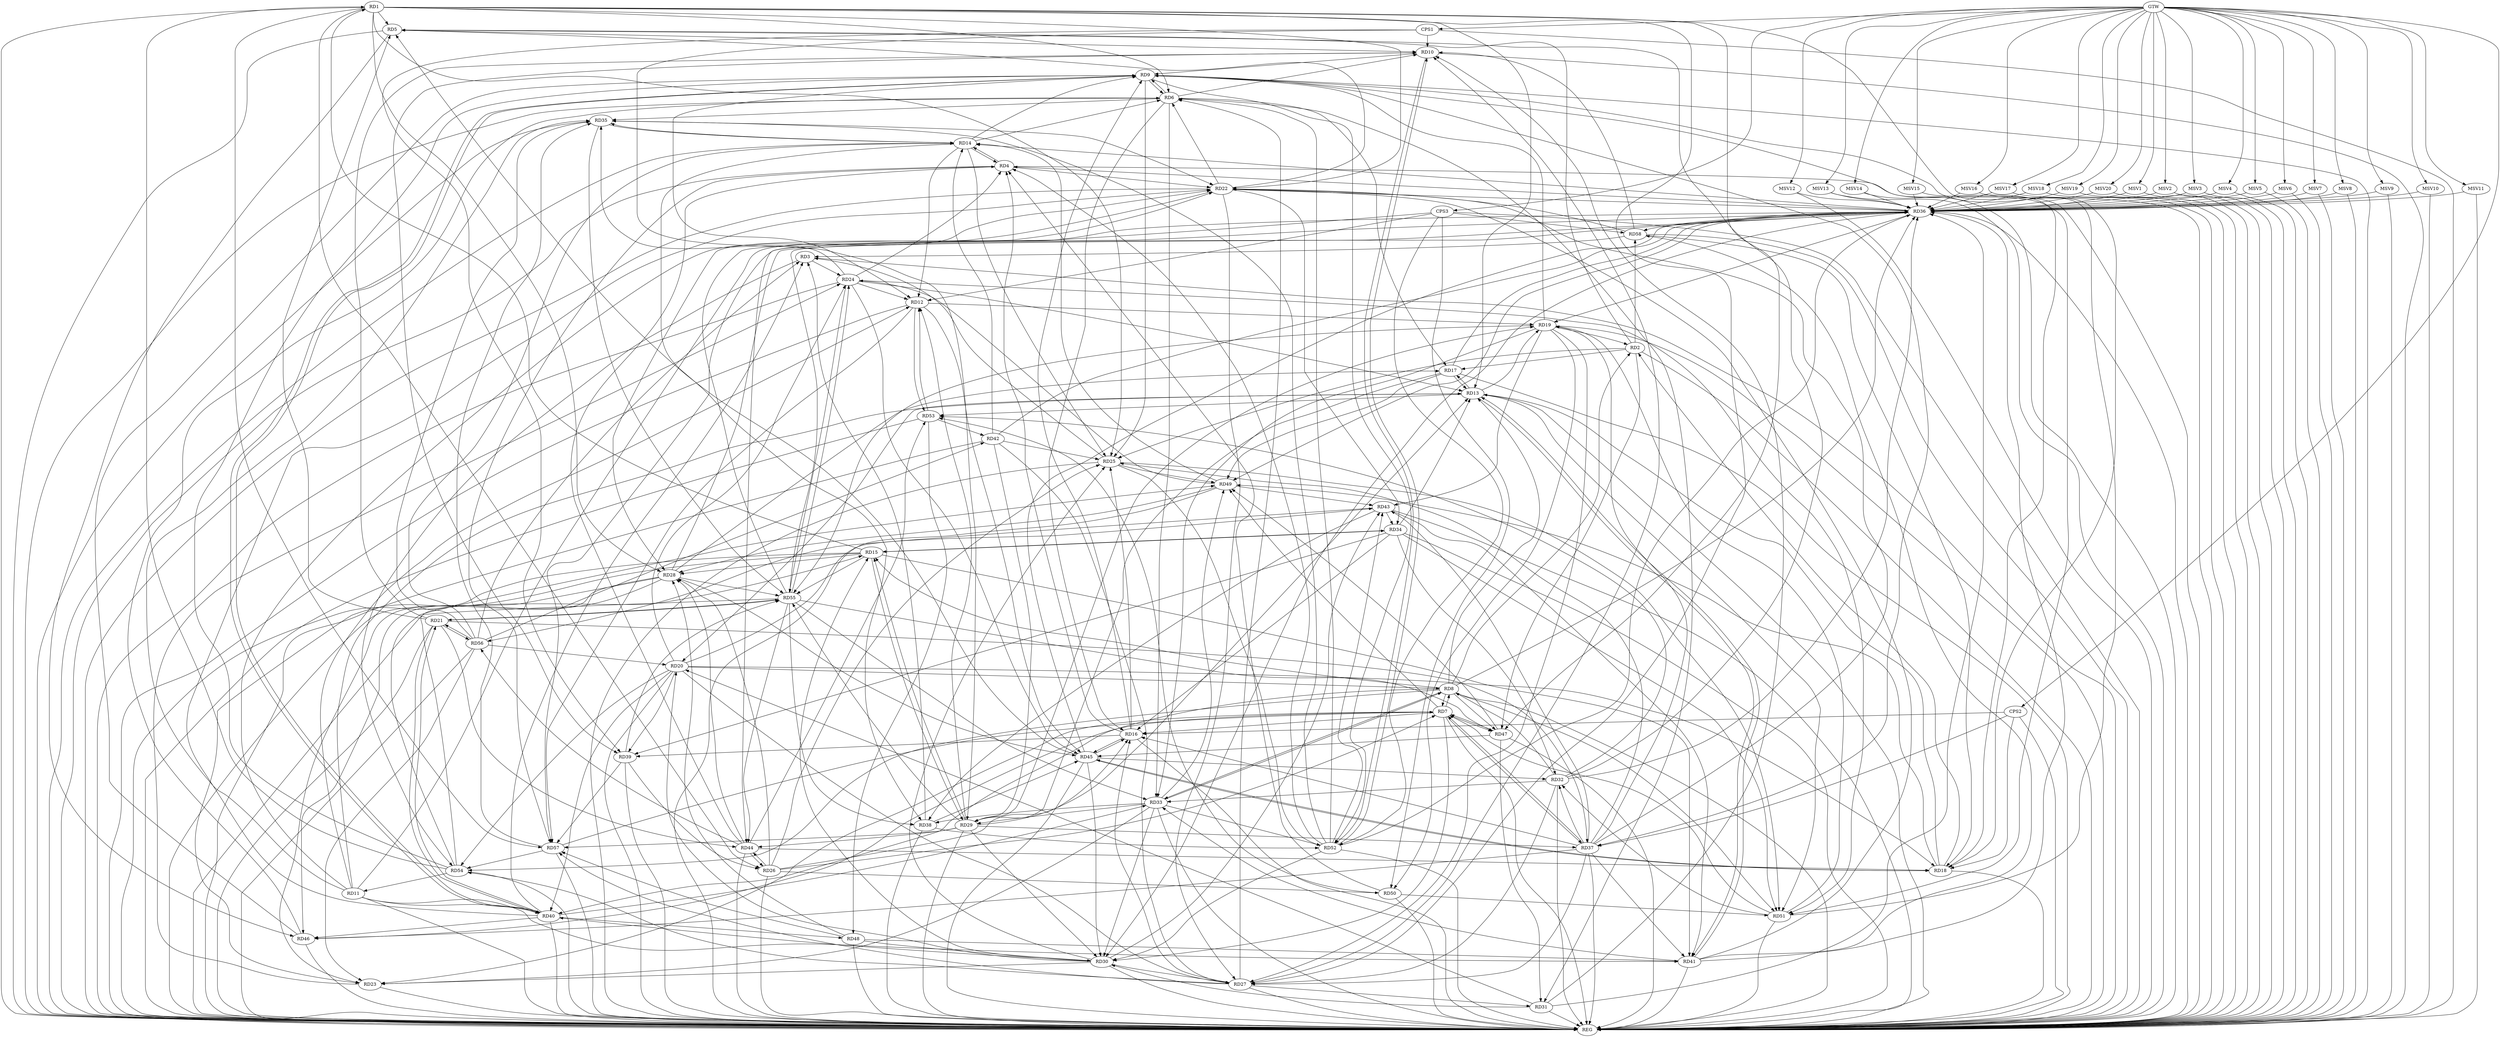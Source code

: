 strict digraph G {
  RD1 [ label="RD1" ];
  RD2 [ label="RD2" ];
  RD3 [ label="RD3" ];
  RD4 [ label="RD4" ];
  RD5 [ label="RD5" ];
  RD6 [ label="RD6" ];
  RD7 [ label="RD7" ];
  RD8 [ label="RD8" ];
  RD9 [ label="RD9" ];
  RD10 [ label="RD10" ];
  RD11 [ label="RD11" ];
  RD12 [ label="RD12" ];
  RD13 [ label="RD13" ];
  RD14 [ label="RD14" ];
  RD15 [ label="RD15" ];
  RD16 [ label="RD16" ];
  RD17 [ label="RD17" ];
  RD18 [ label="RD18" ];
  RD19 [ label="RD19" ];
  RD20 [ label="RD20" ];
  RD21 [ label="RD21" ];
  RD22 [ label="RD22" ];
  RD23 [ label="RD23" ];
  RD24 [ label="RD24" ];
  RD25 [ label="RD25" ];
  RD26 [ label="RD26" ];
  RD27 [ label="RD27" ];
  RD28 [ label="RD28" ];
  RD29 [ label="RD29" ];
  RD30 [ label="RD30" ];
  RD31 [ label="RD31" ];
  RD32 [ label="RD32" ];
  RD33 [ label="RD33" ];
  RD34 [ label="RD34" ];
  RD35 [ label="RD35" ];
  RD36 [ label="RD36" ];
  RD37 [ label="RD37" ];
  RD38 [ label="RD38" ];
  RD39 [ label="RD39" ];
  RD40 [ label="RD40" ];
  RD41 [ label="RD41" ];
  RD42 [ label="RD42" ];
  RD43 [ label="RD43" ];
  RD44 [ label="RD44" ];
  RD45 [ label="RD45" ];
  RD46 [ label="RD46" ];
  RD47 [ label="RD47" ];
  RD48 [ label="RD48" ];
  RD49 [ label="RD49" ];
  RD50 [ label="RD50" ];
  RD51 [ label="RD51" ];
  RD52 [ label="RD52" ];
  RD53 [ label="RD53" ];
  RD54 [ label="RD54" ];
  RD55 [ label="RD55" ];
  RD56 [ label="RD56" ];
  RD57 [ label="RD57" ];
  RD58 [ label="RD58" ];
  CPS1 [ label="CPS1" ];
  CPS2 [ label="CPS2" ];
  CPS3 [ label="CPS3" ];
  GTW [ label="GTW" ];
  REG [ label="REG" ];
  MSV1 [ label="MSV1" ];
  MSV2 [ label="MSV2" ];
  MSV3 [ label="MSV3" ];
  MSV4 [ label="MSV4" ];
  MSV5 [ label="MSV5" ];
  MSV6 [ label="MSV6" ];
  MSV7 [ label="MSV7" ];
  MSV8 [ label="MSV8" ];
  MSV9 [ label="MSV9" ];
  MSV10 [ label="MSV10" ];
  MSV11 [ label="MSV11" ];
  MSV12 [ label="MSV12" ];
  MSV13 [ label="MSV13" ];
  MSV14 [ label="MSV14" ];
  MSV15 [ label="MSV15" ];
  MSV16 [ label="MSV16" ];
  MSV17 [ label="MSV17" ];
  MSV18 [ label="MSV18" ];
  MSV19 [ label="MSV19" ];
  MSV20 [ label="MSV20" ];
  RD1 -> RD5;
  RD1 -> RD6;
  RD1 -> RD13;
  RD15 -> RD1;
  RD1 -> RD18;
  RD1 -> RD22;
  RD1 -> RD25;
  RD1 -> RD26;
  RD1 -> RD27;
  RD1 -> RD28;
  RD1 -> RD47;
  RD54 -> RD1;
  RD1 -> RD57;
  RD2 -> RD5;
  RD8 -> RD2;
  RD2 -> RD17;
  RD18 -> RD2;
  RD19 -> RD2;
  RD2 -> RD25;
  RD2 -> RD47;
  RD2 -> RD58;
  RD3 -> RD24;
  RD25 -> RD3;
  RD38 -> RD3;
  RD40 -> RD3;
  RD3 -> RD54;
  RD56 -> RD3;
  RD58 -> RD3;
  RD4 -> RD14;
  RD14 -> RD4;
  RD16 -> RD4;
  RD4 -> RD22;
  RD24 -> RD4;
  RD36 -> RD4;
  RD44 -> RD4;
  RD50 -> RD4;
  RD4 -> RD51;
  RD52 -> RD4;
  RD4 -> RD57;
  RD5 -> RD10;
  RD21 -> RD5;
  RD22 -> RD5;
  RD32 -> RD5;
  RD45 -> RD5;
  RD5 -> RD46;
  RD6 -> RD9;
  RD9 -> RD6;
  RD6 -> RD10;
  RD14 -> RD6;
  RD6 -> RD16;
  RD6 -> RD17;
  RD22 -> RD6;
  RD27 -> RD6;
  RD6 -> RD31;
  RD6 -> RD33;
  RD6 -> RD35;
  RD46 -> RD6;
  RD52 -> RD6;
  RD7 -> RD8;
  RD8 -> RD7;
  RD7 -> RD16;
  RD7 -> RD23;
  RD26 -> RD7;
  RD7 -> RD30;
  RD7 -> RD37;
  RD37 -> RD7;
  RD7 -> RD46;
  RD7 -> RD47;
  RD47 -> RD7;
  RD7 -> RD49;
  RD51 -> RD7;
  RD57 -> RD7;
  RD8 -> RD13;
  RD8 -> RD15;
  RD20 -> RD8;
  RD32 -> RD8;
  RD8 -> RD33;
  RD33 -> RD8;
  RD8 -> RD36;
  RD8 -> RD40;
  RD8 -> RD47;
  RD8 -> RD51;
  RD8 -> RD54;
  RD10 -> RD9;
  RD9 -> RD12;
  RD14 -> RD9;
  RD16 -> RD9;
  RD18 -> RD9;
  RD19 -> RD9;
  RD9 -> RD25;
  RD9 -> RD37;
  RD9 -> RD40;
  RD40 -> RD9;
  RD46 -> RD9;
  RD51 -> RD9;
  RD9 -> RD52;
  RD54 -> RD9;
  RD21 -> RD10;
  RD27 -> RD10;
  RD31 -> RD10;
  RD10 -> RD39;
  RD10 -> RD52;
  RD52 -> RD10;
  RD58 -> RD10;
  RD11 -> RD12;
  RD11 -> RD13;
  RD11 -> RD22;
  RD11 -> RD35;
  RD11 -> RD36;
  RD11 -> RD40;
  RD11 -> RD41;
  RD54 -> RD11;
  RD14 -> RD12;
  RD12 -> RD19;
  RD24 -> RD12;
  RD29 -> RD12;
  RD12 -> RD45;
  RD12 -> RD53;
  RD53 -> RD12;
  RD12 -> RD57;
  RD13 -> RD17;
  RD17 -> RD13;
  RD18 -> RD13;
  RD13 -> RD19;
  RD13 -> RD20;
  RD24 -> RD13;
  RD29 -> RD13;
  RD34 -> RD13;
  RD13 -> RD41;
  RD41 -> RD13;
  RD13 -> RD51;
  RD13 -> RD53;
  RD14 -> RD25;
  RD14 -> RD35;
  RD35 -> RD14;
  RD36 -> RD14;
  RD14 -> RD38;
  RD42 -> RD14;
  RD49 -> RD14;
  RD56 -> RD14;
  RD15 -> RD23;
  RD15 -> RD28;
  RD15 -> RD29;
  RD29 -> RD15;
  RD30 -> RD15;
  RD15 -> RD34;
  RD34 -> RD15;
  RD15 -> RD41;
  RD54 -> RD15;
  RD15 -> RD55;
  RD16 -> RD25;
  RD26 -> RD16;
  RD27 -> RD16;
  RD34 -> RD16;
  RD37 -> RD16;
  RD16 -> RD39;
  RD16 -> RD45;
  RD45 -> RD16;
  RD28 -> RD17;
  RD17 -> RD29;
  RD17 -> RD36;
  RD17 -> RD49;
  RD20 -> RD18;
  RD44 -> RD18;
  RD18 -> RD45;
  RD45 -> RD18;
  RD18 -> RD49;
  RD58 -> RD18;
  RD19 -> RD27;
  RD29 -> RD19;
  RD19 -> RD33;
  RD36 -> RD19;
  RD37 -> RD19;
  RD19 -> RD43;
  RD19 -> RD50;
  RD51 -> RD19;
  RD19 -> RD55;
  RD20 -> RD24;
  RD20 -> RD27;
  RD30 -> RD20;
  RD31 -> RD20;
  RD20 -> RD39;
  RD20 -> RD40;
  RD20 -> RD43;
  RD20 -> RD54;
  RD56 -> RD20;
  RD21 -> RD37;
  RD21 -> RD40;
  RD40 -> RD21;
  RD21 -> RD44;
  RD21 -> RD55;
  RD55 -> RD21;
  RD21 -> RD56;
  RD56 -> RD21;
  RD22 -> RD27;
  RD22 -> RD28;
  RD22 -> RD34;
  RD35 -> RD22;
  RD22 -> RD36;
  RD37 -> RD22;
  RD40 -> RD22;
  RD41 -> RD22;
  RD55 -> RD22;
  RD58 -> RD22;
  RD23 -> RD24;
  RD28 -> RD23;
  RD30 -> RD23;
  RD33 -> RD23;
  RD56 -> RD23;
  RD24 -> RD35;
  RD24 -> RD45;
  RD49 -> RD24;
  RD24 -> RD51;
  RD24 -> RD55;
  RD55 -> RD24;
  RD26 -> RD25;
  RD30 -> RD25;
  RD37 -> RD25;
  RD42 -> RD25;
  RD25 -> RD49;
  RD25 -> RD51;
  RD25 -> RD52;
  RD26 -> RD28;
  RD39 -> RD26;
  RD26 -> RD44;
  RD44 -> RD26;
  RD26 -> RD50;
  RD30 -> RD27;
  RD27 -> RD31;
  RD32 -> RD27;
  RD37 -> RD27;
  RD42 -> RD27;
  RD27 -> RD54;
  RD27 -> RD57;
  RD28 -> RD36;
  RD44 -> RD28;
  RD28 -> RD45;
  RD28 -> RD46;
  RD48 -> RD28;
  RD49 -> RD28;
  RD28 -> RD55;
  RD29 -> RD30;
  RD33 -> RD29;
  RD29 -> RD37;
  RD42 -> RD29;
  RD29 -> RD44;
  RD29 -> RD55;
  RD29 -> RD57;
  RD31 -> RD30;
  RD33 -> RD30;
  RD36 -> RD30;
  RD30 -> RD40;
  RD30 -> RD43;
  RD45 -> RD30;
  RD48 -> RD30;
  RD52 -> RD30;
  RD31 -> RD36;
  RD47 -> RD31;
  RD32 -> RD33;
  RD34 -> RD32;
  RD32 -> RD36;
  RD37 -> RD32;
  RD45 -> RD32;
  RD51 -> RD32;
  RD32 -> RD53;
  RD33 -> RD38;
  RD40 -> RD33;
  RD41 -> RD33;
  RD33 -> RD49;
  RD33 -> RD52;
  RD55 -> RD33;
  RD34 -> RD39;
  RD43 -> RD34;
  RD34 -> RD51;
  RD52 -> RD35;
  RD35 -> RD55;
  RD56 -> RD35;
  RD57 -> RD35;
  RD41 -> RD36;
  RD42 -> RD36;
  RD45 -> RD36;
  RD36 -> RD49;
  RD52 -> RD36;
  RD36 -> RD55;
  RD36 -> RD57;
  RD36 -> RD58;
  RD37 -> RD41;
  RD37 -> RD43;
  RD37 -> RD46;
  RD43 -> RD38;
  RD38 -> RD45;
  RD38 -> RD52;
  RD55 -> RD38;
  RD39 -> RD55;
  RD39 -> RD57;
  RD40 -> RD46;
  RD40 -> RD48;
  RD43 -> RD41;
  RD48 -> RD41;
  RD41 -> RD58;
  RD53 -> RD42;
  RD56 -> RD42;
  RD49 -> RD43;
  RD52 -> RD43;
  RD43 -> RD56;
  RD44 -> RD53;
  RD55 -> RD44;
  RD44 -> RD56;
  RD47 -> RD45;
  RD47 -> RD49;
  RD55 -> RD47;
  RD53 -> RD48;
  RD48 -> RD57;
  RD54 -> RD49;
  RD50 -> RD51;
  RD50 -> RD53;
  RD57 -> RD54;
  CPS1 -> RD10;
  CPS1 -> RD29;
  CPS1 -> RD39;
  CPS2 -> RD37;
  CPS2 -> RD16;
  CPS2 -> RD18;
  CPS3 -> RD50;
  CPS3 -> RD52;
  CPS3 -> RD58;
  CPS3 -> RD44;
  CPS3 -> RD12;
  GTW -> CPS1;
  GTW -> CPS2;
  GTW -> CPS3;
  RD1 -> REG;
  RD2 -> REG;
  RD3 -> REG;
  RD4 -> REG;
  RD5 -> REG;
  RD6 -> REG;
  RD7 -> REG;
  RD8 -> REG;
  RD9 -> REG;
  RD10 -> REG;
  RD11 -> REG;
  RD12 -> REG;
  RD13 -> REG;
  RD14 -> REG;
  RD15 -> REG;
  RD16 -> REG;
  RD17 -> REG;
  RD18 -> REG;
  RD19 -> REG;
  RD20 -> REG;
  RD21 -> REG;
  RD22 -> REG;
  RD23 -> REG;
  RD24 -> REG;
  RD25 -> REG;
  RD26 -> REG;
  RD27 -> REG;
  RD28 -> REG;
  RD29 -> REG;
  RD30 -> REG;
  RD31 -> REG;
  RD32 -> REG;
  RD33 -> REG;
  RD34 -> REG;
  RD35 -> REG;
  RD36 -> REG;
  RD37 -> REG;
  RD38 -> REG;
  RD39 -> REG;
  RD40 -> REG;
  RD41 -> REG;
  RD42 -> REG;
  RD43 -> REG;
  RD44 -> REG;
  RD45 -> REG;
  RD46 -> REG;
  RD47 -> REG;
  RD48 -> REG;
  RD49 -> REG;
  RD50 -> REG;
  RD51 -> REG;
  RD52 -> REG;
  RD53 -> REG;
  RD54 -> REG;
  RD55 -> REG;
  RD56 -> REG;
  RD57 -> REG;
  RD58 -> REG;
  CPS1 -> REG;
  CPS2 -> REG;
  CPS3 -> REG;
  MSV1 -> RD36;
  MSV2 -> RD36;
  MSV3 -> RD36;
  MSV4 -> RD36;
  GTW -> MSV1;
  MSV1 -> REG;
  GTW -> MSV2;
  MSV2 -> REG;
  GTW -> MSV3;
  MSV3 -> REG;
  GTW -> MSV4;
  MSV4 -> REG;
  MSV5 -> RD36;
  MSV6 -> RD36;
  MSV7 -> RD36;
  MSV8 -> RD36;
  GTW -> MSV5;
  MSV5 -> REG;
  GTW -> MSV6;
  MSV6 -> REG;
  GTW -> MSV7;
  MSV7 -> REG;
  GTW -> MSV8;
  MSV8 -> REG;
  MSV9 -> RD36;
  MSV10 -> RD36;
  GTW -> MSV9;
  MSV9 -> REG;
  GTW -> MSV10;
  MSV10 -> REG;
  MSV11 -> RD36;
  GTW -> MSV11;
  MSV11 -> REG;
  MSV12 -> RD36;
  GTW -> MSV12;
  MSV12 -> REG;
  MSV13 -> RD36;
  GTW -> MSV13;
  MSV13 -> REG;
  MSV14 -> RD36;
  GTW -> MSV14;
  MSV14 -> REG;
  MSV15 -> RD36;
  GTW -> MSV15;
  MSV15 -> REG;
  MSV16 -> RD36;
  GTW -> MSV16;
  MSV16 -> REG;
  MSV17 -> RD36;
  MSV18 -> RD36;
  GTW -> MSV17;
  MSV17 -> REG;
  GTW -> MSV18;
  MSV18 -> REG;
  MSV19 -> RD36;
  GTW -> MSV19;
  MSV19 -> REG;
  MSV20 -> RD36;
  GTW -> MSV20;
  MSV20 -> REG;
}

